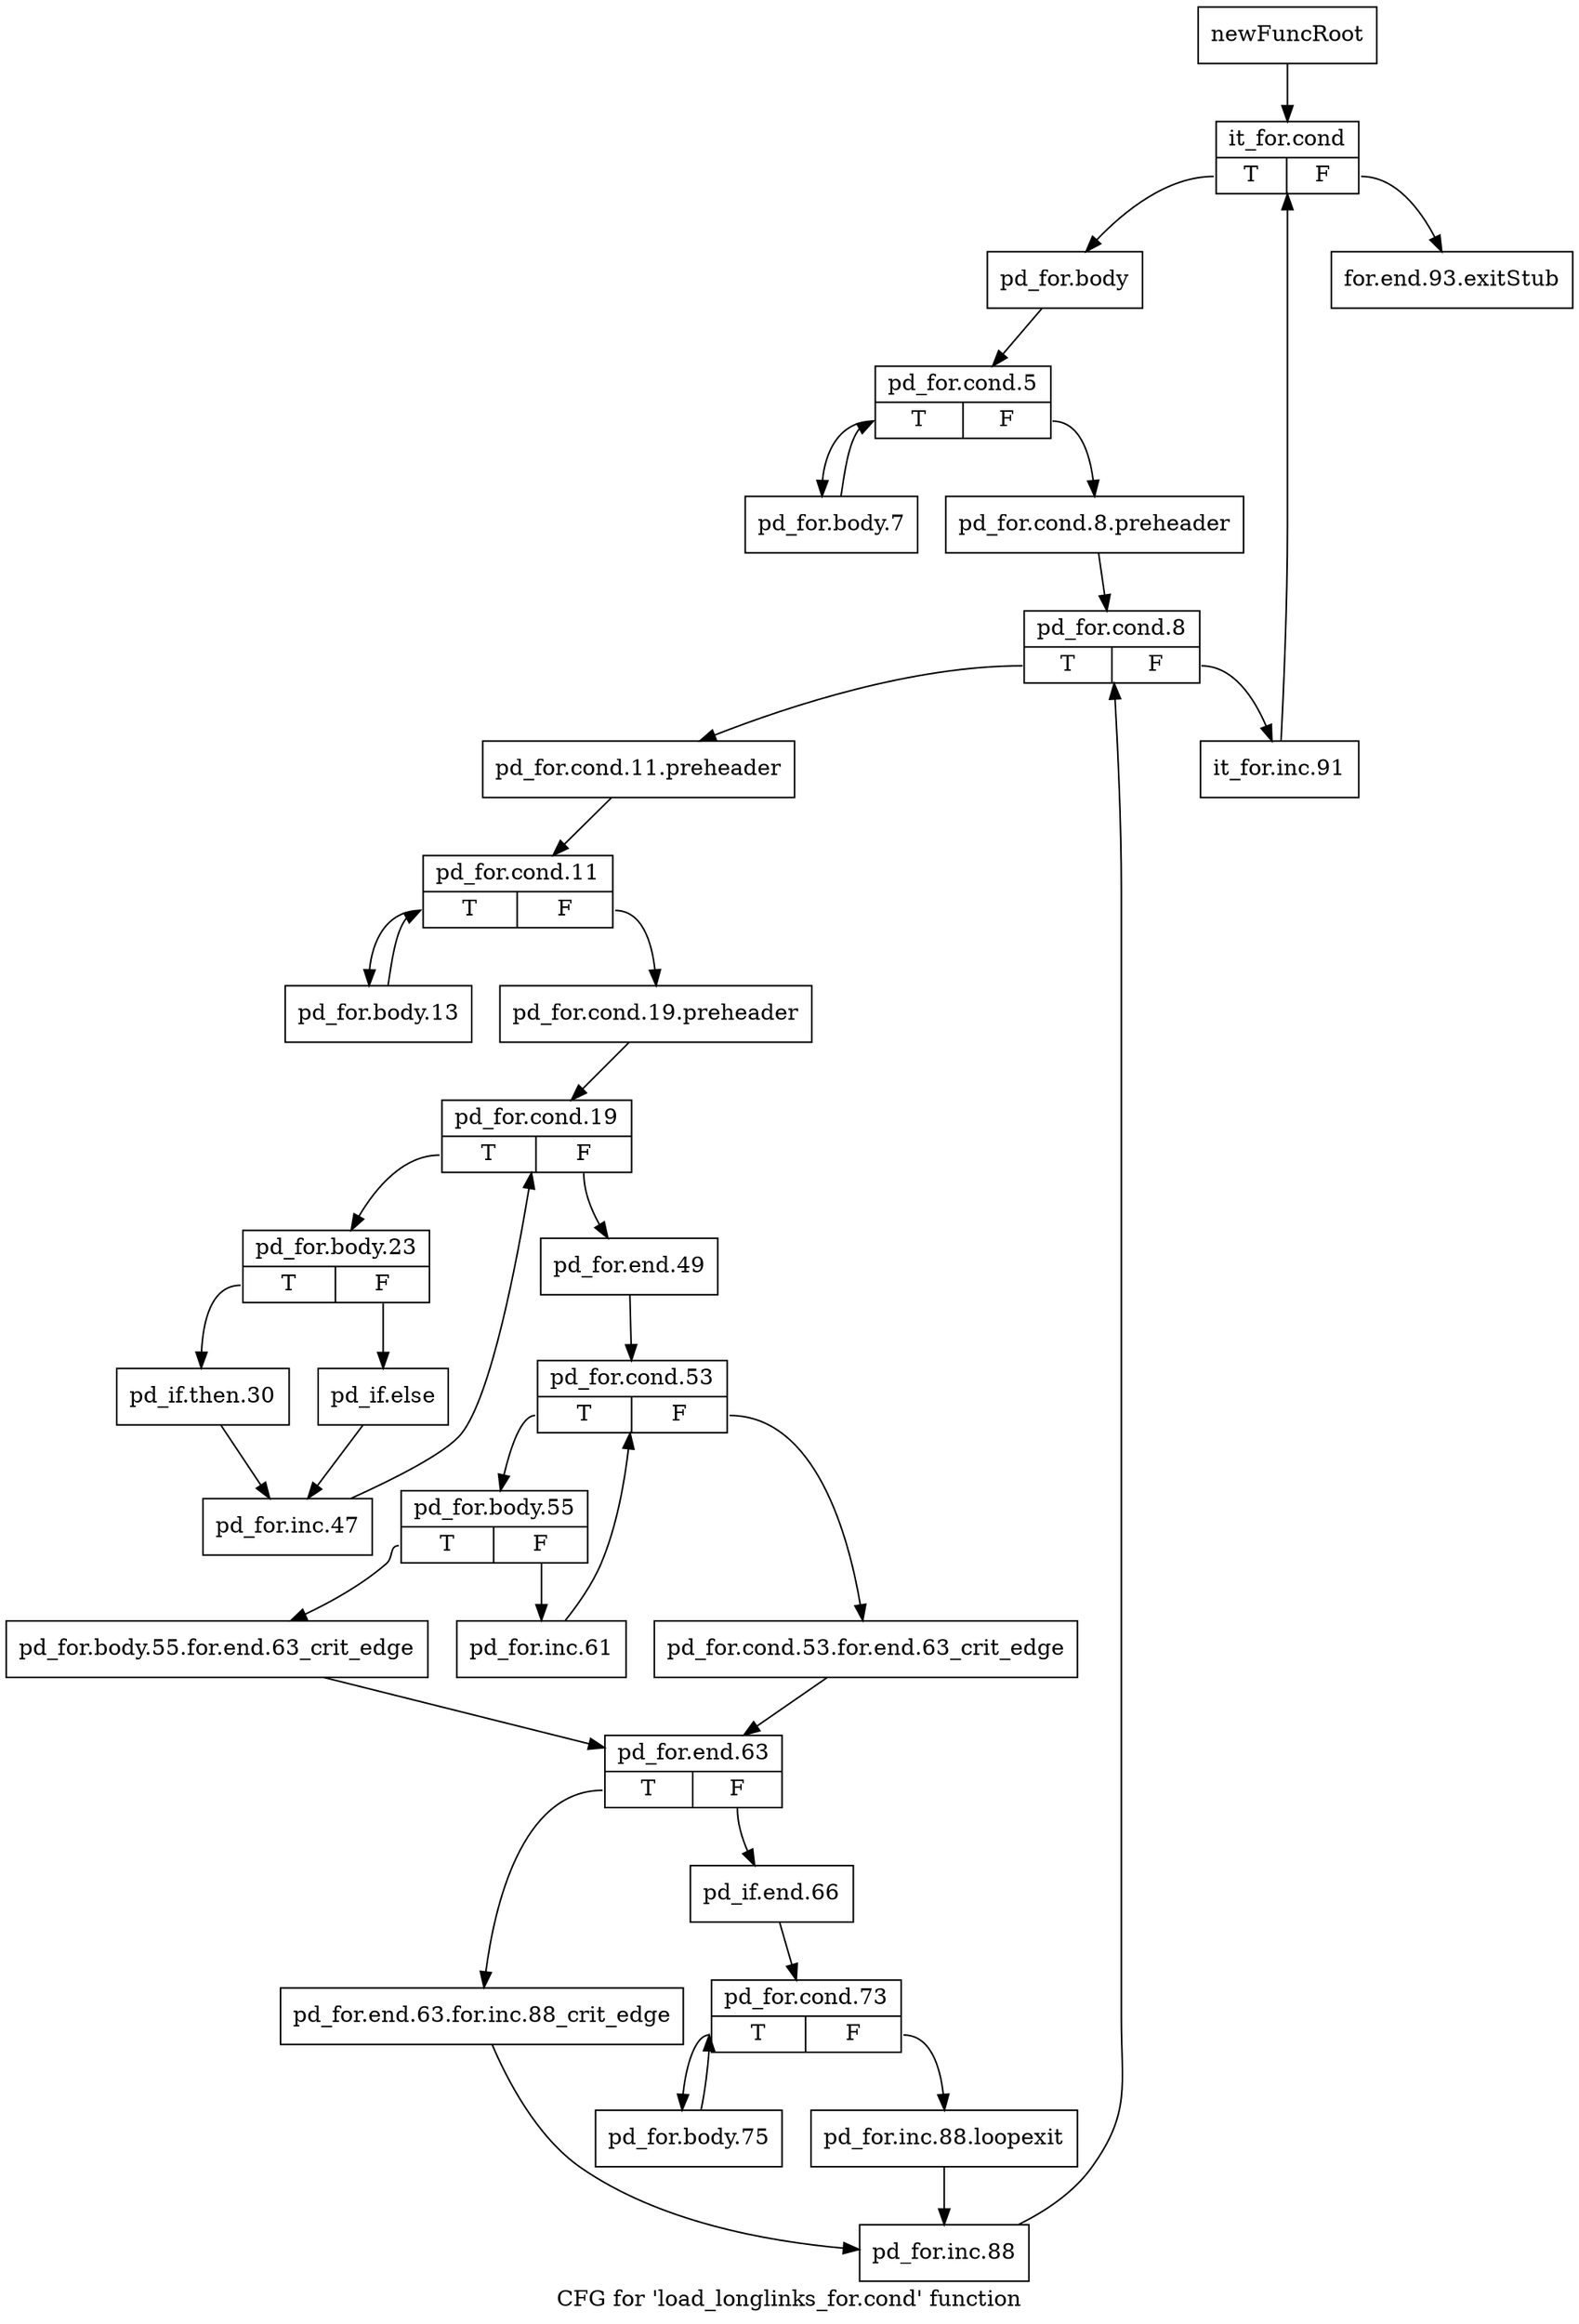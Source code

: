 digraph "CFG for 'load_longlinks_for.cond' function" {
	label="CFG for 'load_longlinks_for.cond' function";

	Node0x1975140 [shape=record,label="{newFuncRoot}"];
	Node0x1975140 -> Node0x19751e0;
	Node0x1975190 [shape=record,label="{for.end.93.exitStub}"];
	Node0x19751e0 [shape=record,label="{it_for.cond|{<s0>T|<s1>F}}"];
	Node0x19751e0:s0 -> Node0x1975230;
	Node0x19751e0:s1 -> Node0x1975190;
	Node0x1975230 [shape=record,label="{pd_for.body}"];
	Node0x1975230 -> Node0x1975280;
	Node0x1975280 [shape=record,label="{pd_for.cond.5|{<s0>T|<s1>F}}"];
	Node0x1975280:s0 -> Node0x1975aa0;
	Node0x1975280:s1 -> Node0x19752d0;
	Node0x19752d0 [shape=record,label="{pd_for.cond.8.preheader}"];
	Node0x19752d0 -> Node0x1975320;
	Node0x1975320 [shape=record,label="{pd_for.cond.8|{<s0>T|<s1>F}}"];
	Node0x1975320:s0 -> Node0x19753c0;
	Node0x1975320:s1 -> Node0x1975370;
	Node0x1975370 [shape=record,label="{it_for.inc.91}"];
	Node0x1975370 -> Node0x19751e0;
	Node0x19753c0 [shape=record,label="{pd_for.cond.11.preheader}"];
	Node0x19753c0 -> Node0x1975410;
	Node0x1975410 [shape=record,label="{pd_for.cond.11|{<s0>T|<s1>F}}"];
	Node0x1975410:s0 -> Node0x1975a50;
	Node0x1975410:s1 -> Node0x1975460;
	Node0x1975460 [shape=record,label="{pd_for.cond.19.preheader}"];
	Node0x1975460 -> Node0x19754b0;
	Node0x19754b0 [shape=record,label="{pd_for.cond.19|{<s0>T|<s1>F}}"];
	Node0x19754b0:s0 -> Node0x1975910;
	Node0x19754b0:s1 -> Node0x1975500;
	Node0x1975500 [shape=record,label="{pd_for.end.49}"];
	Node0x1975500 -> Node0x1975550;
	Node0x1975550 [shape=record,label="{pd_for.cond.53|{<s0>T|<s1>F}}"];
	Node0x1975550:s0 -> Node0x19755f0;
	Node0x1975550:s1 -> Node0x19755a0;
	Node0x19755a0 [shape=record,label="{pd_for.cond.53.for.end.63_crit_edge}"];
	Node0x19755a0 -> Node0x19756e0;
	Node0x19755f0 [shape=record,label="{pd_for.body.55|{<s0>T|<s1>F}}"];
	Node0x19755f0:s0 -> Node0x1975690;
	Node0x19755f0:s1 -> Node0x1975640;
	Node0x1975640 [shape=record,label="{pd_for.inc.61}"];
	Node0x1975640 -> Node0x1975550;
	Node0x1975690 [shape=record,label="{pd_for.body.55.for.end.63_crit_edge}"];
	Node0x1975690 -> Node0x19756e0;
	Node0x19756e0 [shape=record,label="{pd_for.end.63|{<s0>T|<s1>F}}"];
	Node0x19756e0:s0 -> Node0x1975870;
	Node0x19756e0:s1 -> Node0x1975730;
	Node0x1975730 [shape=record,label="{pd_if.end.66}"];
	Node0x1975730 -> Node0x1975780;
	Node0x1975780 [shape=record,label="{pd_for.cond.73|{<s0>T|<s1>F}}"];
	Node0x1975780:s0 -> Node0x1975820;
	Node0x1975780:s1 -> Node0x19757d0;
	Node0x19757d0 [shape=record,label="{pd_for.inc.88.loopexit}"];
	Node0x19757d0 -> Node0x19758c0;
	Node0x1975820 [shape=record,label="{pd_for.body.75}"];
	Node0x1975820 -> Node0x1975780;
	Node0x1975870 [shape=record,label="{pd_for.end.63.for.inc.88_crit_edge}"];
	Node0x1975870 -> Node0x19758c0;
	Node0x19758c0 [shape=record,label="{pd_for.inc.88}"];
	Node0x19758c0 -> Node0x1975320;
	Node0x1975910 [shape=record,label="{pd_for.body.23|{<s0>T|<s1>F}}"];
	Node0x1975910:s0 -> Node0x19759b0;
	Node0x1975910:s1 -> Node0x1975960;
	Node0x1975960 [shape=record,label="{pd_if.else}"];
	Node0x1975960 -> Node0x1975a00;
	Node0x19759b0 [shape=record,label="{pd_if.then.30}"];
	Node0x19759b0 -> Node0x1975a00;
	Node0x1975a00 [shape=record,label="{pd_for.inc.47}"];
	Node0x1975a00 -> Node0x19754b0;
	Node0x1975a50 [shape=record,label="{pd_for.body.13}"];
	Node0x1975a50 -> Node0x1975410;
	Node0x1975aa0 [shape=record,label="{pd_for.body.7}"];
	Node0x1975aa0 -> Node0x1975280;
}

